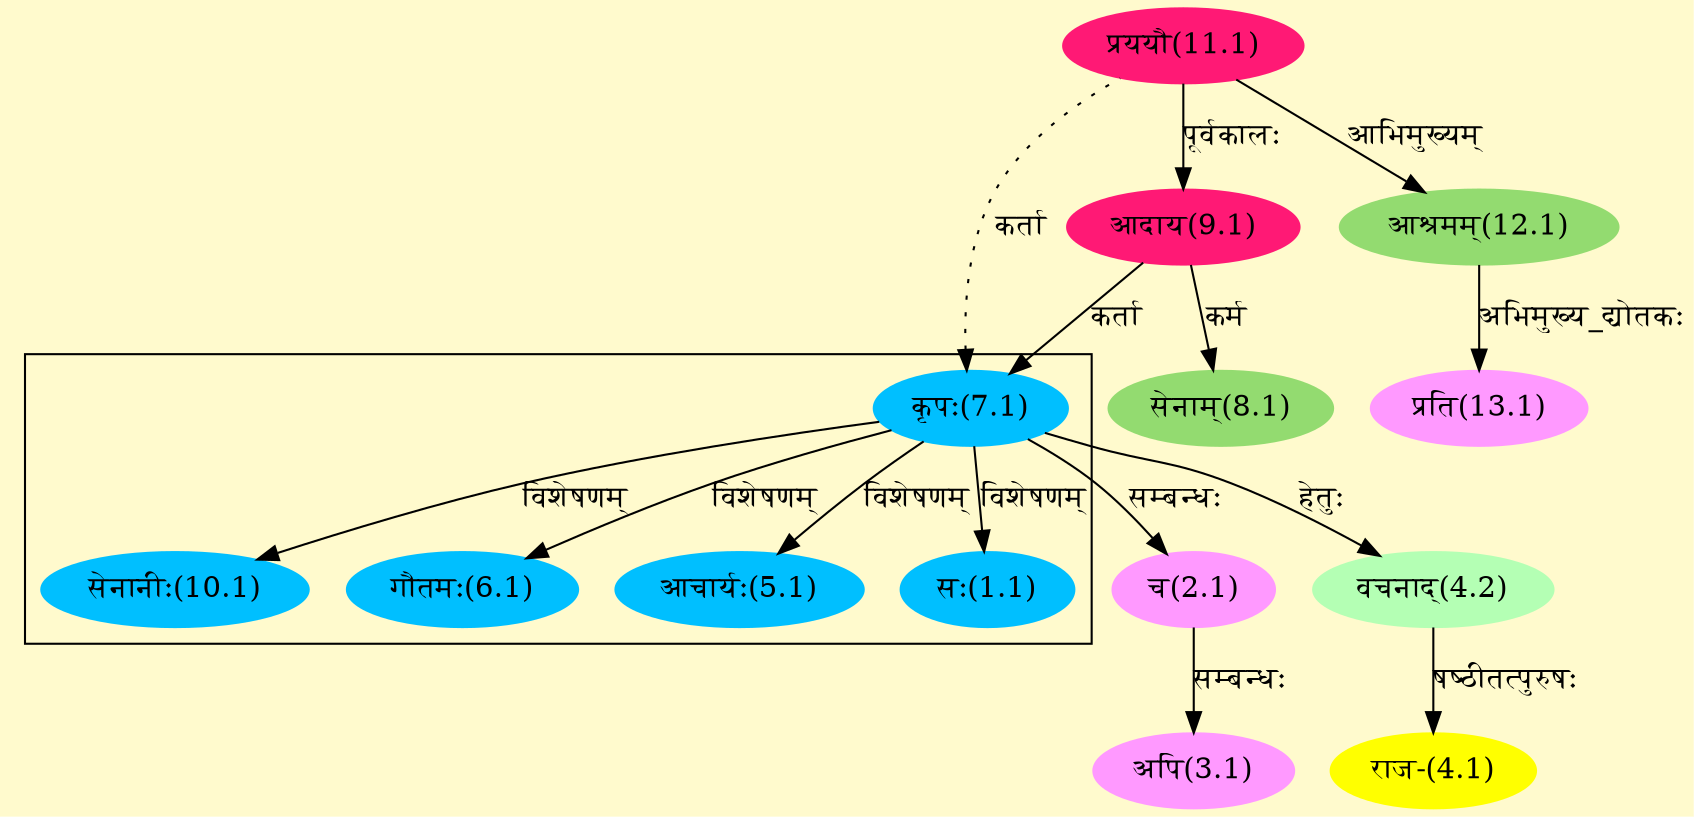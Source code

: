 digraph G{
rankdir=BT;
 compound=true;
 bgcolor="lemonchiffon1";

subgraph cluster_1{
Node1_1 [style=filled, color="#00BFFF" label = "सः(1.1)"]
Node7_1 [style=filled, color="#00BFFF" label = "कृपः(7.1)"]
Node5_1 [style=filled, color="#00BFFF" label = "आचार्यः(5.1)"]
Node6_1 [style=filled, color="#00BFFF" label = "गौतमः(6.1)"]
Node10_1 [style=filled, color="#00BFFF" label = "सेनानीः(10.1)"]

}
Node2_1 [style=filled, color="#FF99FF" label = "च(2.1)"]
Node7_1 [style=filled, color="#00BFFF" label = "कृपः(7.1)"]
Node3_1 [style=filled, color="#FF99FF" label = "अपि(3.1)"]
Node4_1 [style=filled, color="#FFFF00" label = "राज-(4.1)"]
Node4_2 [style=filled, color="#B4FFB4" label = "वचनाद्(4.2)"]
Node9_1 [style=filled, color="#FF1975" label = "आदाय(9.1)"]
Node11_1 [style=filled, color="#FF1975" label = "प्रययौ(11.1)"]
Node8_1 [style=filled, color="#93DB70" label = "सेनाम्(8.1)"]
Node12_1 [style=filled, color="#93DB70" label = "आश्रमम्(12.1)"]
Node13_1 [style=filled, color="#FF99FF" label = "प्रति(13.1)"]
/* Start of Relations section */

Node1_1 -> Node7_1 [  label="विशेषणम्"  dir="back" ]
Node2_1 -> Node7_1 [  label="सम्बन्धः"  dir="back" ]
Node3_1 -> Node2_1 [  label="सम्बन्धः"  dir="back" ]
Node4_1 -> Node4_2 [  label="षष्ठीतत्पुरुषः"  dir="back" ]
Node4_2 -> Node7_1 [  label="हेतुः"  dir="back" ]
Node5_1 -> Node7_1 [  label="विशेषणम्"  dir="back" ]
Node6_1 -> Node7_1 [  label="विशेषणम्"  dir="back" ]
Node7_1 -> Node9_1 [  label="कर्ता"  dir="back" ]
Node7_1 -> Node11_1 [ style=dotted label="कर्ता"  dir="back" ]
Node8_1 -> Node9_1 [  label="कर्म"  dir="back" ]
Node9_1 -> Node11_1 [  label="पूर्वकालः"  dir="back" ]
Node10_1 -> Node7_1 [  label="विशेषणम्"  dir="back" ]
Node12_1 -> Node11_1 [  label="आभिमुख्यम्"  dir="back" ]
Node13_1 -> Node12_1 [  label="अभिमुख्य_द्योतकः"  dir="back" ]
}
